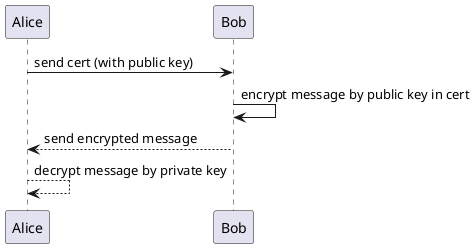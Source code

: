 @startuml
Alice -> Bob: send cert (with public key)
Bob -> Bob: encrypt message by public key in cert
Bob --> Alice: send encrypted message
Alice --> Alice: decrypt message by private key

@enduml